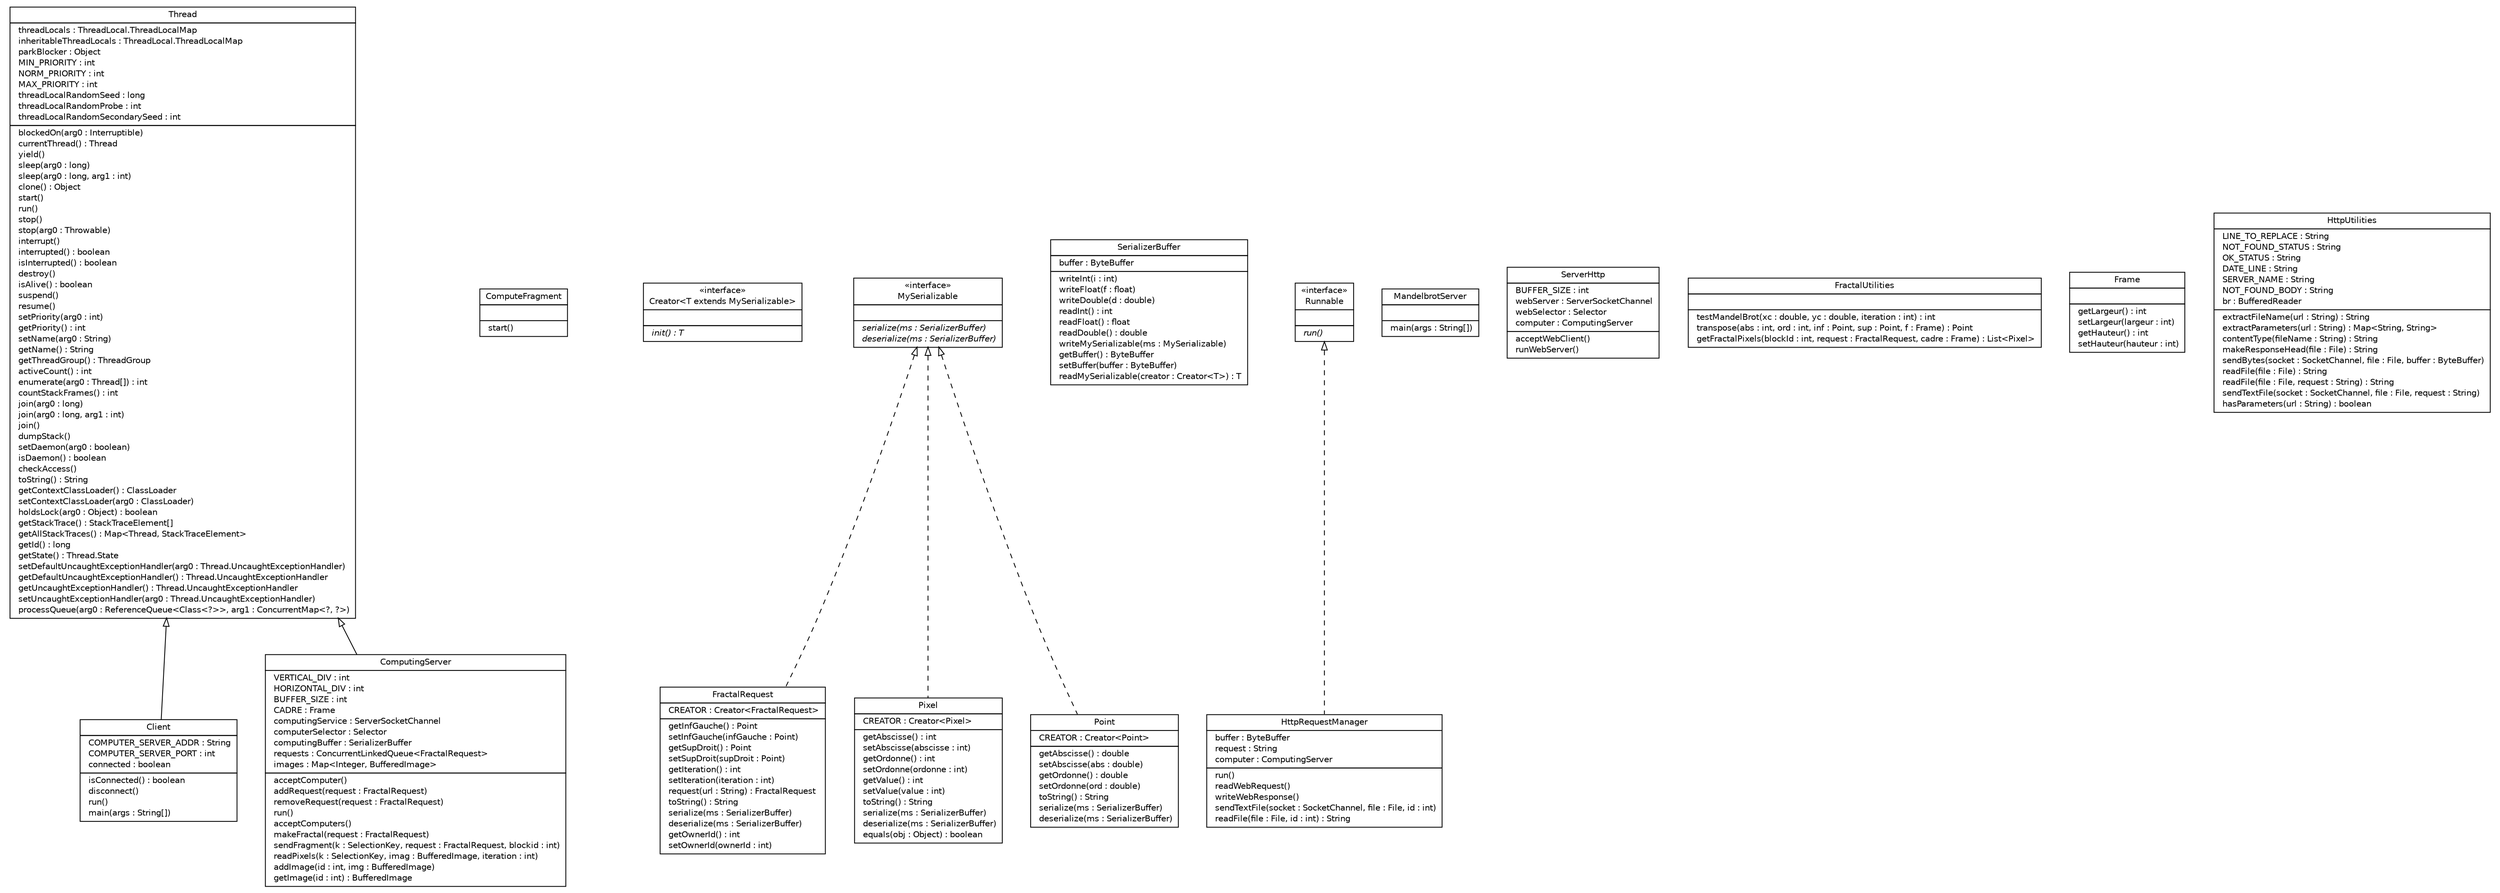 #!/usr/local/bin/dot
#
# Class diagram 
# Generated by UMLGraph version R5_6 (http://www.umlgraph.org/)
#

digraph G {
	edge [fontname="Helvetica",fontsize=10,labelfontname="Helvetica",labelfontsize=10];
	node [fontname="Helvetica",fontsize=10,shape=plaintext];
	nodesep=0.25;
	ranksep=0.5;
	// clients.Client
	c0 [label=<<table title="clients.Client" border="0" cellborder="1" cellspacing="0" cellpadding="2" port="p">
		<tr><td><table border="0" cellspacing="0" cellpadding="1">
<tr><td align="center" balign="center"> Client </td></tr>
		</table></td></tr>
		<tr><td><table border="0" cellspacing="0" cellpadding="1">
<tr><td align="left" balign="left">  COMPUTER_SERVER_ADDR : String </td></tr>
<tr><td align="left" balign="left">  COMPUTER_SERVER_PORT : int </td></tr>
<tr><td align="left" balign="left">  connected : boolean </td></tr>
		</table></td></tr>
		<tr><td><table border="0" cellspacing="0" cellpadding="1">
<tr><td align="left" balign="left">  isConnected() : boolean </td></tr>
<tr><td align="left" balign="left">  disconnect() </td></tr>
<tr><td align="left" balign="left">  run() </td></tr>
<tr><td align="left" balign="left">  main(args : String[]) </td></tr>
		</table></td></tr>
		</table>>, URL="null", fontname="Helvetica", fontcolor="black", fontsize=10.0];
	// clients.ComputeFragment
	c1 [label=<<table title="clients.ComputeFragment" border="0" cellborder="1" cellspacing="0" cellpadding="2" port="p">
		<tr><td><table border="0" cellspacing="0" cellpadding="1">
<tr><td align="center" balign="center"> ComputeFragment </td></tr>
		</table></td></tr>
		<tr><td><table border="0" cellspacing="0" cellpadding="1">
<tr><td align="left" balign="left">  </td></tr>
		</table></td></tr>
		<tr><td><table border="0" cellspacing="0" cellpadding="1">
<tr><td align="left" balign="left">  start() </td></tr>
		</table></td></tr>
		</table>>, URL="null", fontname="Helvetica", fontcolor="black", fontsize=10.0];
	// serialization.Creator<T extends serialization.MySerializable>
	c2 [label=<<table title="serialization.Creator" border="0" cellborder="1" cellspacing="0" cellpadding="2" port="p">
		<tr><td><table border="0" cellspacing="0" cellpadding="1">
<tr><td align="center" balign="center"> &#171;interface&#187; </td></tr>
<tr><td align="center" balign="center"> Creator&lt;T extends MySerializable&gt; </td></tr>
		</table></td></tr>
		<tr><td><table border="0" cellspacing="0" cellpadding="1">
<tr><td align="left" balign="left">  </td></tr>
		</table></td></tr>
		<tr><td><table border="0" cellspacing="0" cellpadding="1">
<tr><td align="left" balign="left"><font face="Helvetica-Oblique" point-size="10.0">  init() : T </font></td></tr>
		</table></td></tr>
		</table>>, URL="null", fontname="Helvetica", fontcolor="black", fontsize=10.0];
	// serialization.MySerializable
	c3 [label=<<table title="serialization.MySerializable" border="0" cellborder="1" cellspacing="0" cellpadding="2" port="p">
		<tr><td><table border="0" cellspacing="0" cellpadding="1">
<tr><td align="center" balign="center"> &#171;interface&#187; </td></tr>
<tr><td align="center" balign="center"> MySerializable </td></tr>
		</table></td></tr>
		<tr><td><table border="0" cellspacing="0" cellpadding="1">
<tr><td align="left" balign="left">  </td></tr>
		</table></td></tr>
		<tr><td><table border="0" cellspacing="0" cellpadding="1">
<tr><td align="left" balign="left"><font face="Helvetica-Oblique" point-size="10.0">  serialize(ms : SerializerBuffer) </font></td></tr>
<tr><td align="left" balign="left"><font face="Helvetica-Oblique" point-size="10.0">  deserialize(ms : SerializerBuffer) </font></td></tr>
		</table></td></tr>
		</table>>, URL="null", fontname="Helvetica", fontcolor="black", fontsize=10.0];
	// serialization.SerializerBuffer
	c4 [label=<<table title="serialization.SerializerBuffer" border="0" cellborder="1" cellspacing="0" cellpadding="2" port="p">
		<tr><td><table border="0" cellspacing="0" cellpadding="1">
<tr><td align="center" balign="center"> SerializerBuffer </td></tr>
		</table></td></tr>
		<tr><td><table border="0" cellspacing="0" cellpadding="1">
<tr><td align="left" balign="left">  buffer : ByteBuffer </td></tr>
		</table></td></tr>
		<tr><td><table border="0" cellspacing="0" cellpadding="1">
<tr><td align="left" balign="left">  writeInt(i : int) </td></tr>
<tr><td align="left" balign="left">  writeFloat(f : float) </td></tr>
<tr><td align="left" balign="left">  writeDouble(d : double) </td></tr>
<tr><td align="left" balign="left">  readInt() : int </td></tr>
<tr><td align="left" balign="left">  readFloat() : float </td></tr>
<tr><td align="left" balign="left">  readDouble() : double </td></tr>
<tr><td align="left" balign="left">  writeMySerializable(ms : MySerializable) </td></tr>
<tr><td align="left" balign="left">  getBuffer() : ByteBuffer </td></tr>
<tr><td align="left" balign="left">  setBuffer(buffer : ByteBuffer) </td></tr>
<tr><td align="left" balign="left">  readMySerializable(creator : Creator&lt;T&gt;) : T </td></tr>
		</table></td></tr>
		</table>>, URL="null", fontname="Helvetica", fontcolor="black", fontsize=10.0];
	// serveurs.ComputingServer
	c5 [label=<<table title="serveurs.ComputingServer" border="0" cellborder="1" cellspacing="0" cellpadding="2" port="p">
		<tr><td><table border="0" cellspacing="0" cellpadding="1">
<tr><td align="center" balign="center"> ComputingServer </td></tr>
		</table></td></tr>
		<tr><td><table border="0" cellspacing="0" cellpadding="1">
<tr><td align="left" balign="left">  VERTICAL_DIV : int </td></tr>
<tr><td align="left" balign="left">  HORIZONTAL_DIV : int </td></tr>
<tr><td align="left" balign="left">  BUFFER_SIZE : int </td></tr>
<tr><td align="left" balign="left">  CADRE : Frame </td></tr>
<tr><td align="left" balign="left">  computingService : ServerSocketChannel </td></tr>
<tr><td align="left" balign="left">  computerSelector : Selector </td></tr>
<tr><td align="left" balign="left">  computingBuffer : SerializerBuffer </td></tr>
<tr><td align="left" balign="left">  requests : ConcurrentLinkedQueue&lt;FractalRequest&gt; </td></tr>
<tr><td align="left" balign="left">  images : Map&lt;Integer, BufferedImage&gt; </td></tr>
		</table></td></tr>
		<tr><td><table border="0" cellspacing="0" cellpadding="1">
<tr><td align="left" balign="left">  acceptComputer() </td></tr>
<tr><td align="left" balign="left">  addRequest(request : FractalRequest) </td></tr>
<tr><td align="left" balign="left">  removeRequest(request : FractalRequest) </td></tr>
<tr><td align="left" balign="left">  run() </td></tr>
<tr><td align="left" balign="left">  acceptComputers() </td></tr>
<tr><td align="left" balign="left">  makeFractal(request : FractalRequest) </td></tr>
<tr><td align="left" balign="left">  sendFragment(k : SelectionKey, request : FractalRequest, blockid : int) </td></tr>
<tr><td align="left" balign="left">  readPixels(k : SelectionKey, imag : BufferedImage, iteration : int) </td></tr>
<tr><td align="left" balign="left">  addImage(id : int, img : BufferedImage) </td></tr>
<tr><td align="left" balign="left">  getImage(id : int) : BufferedImage </td></tr>
		</table></td></tr>
		</table>>, URL="null", fontname="Helvetica", fontcolor="black", fontsize=10.0];
	// serveurs.HttpRequestManager
	c6 [label=<<table title="serveurs.HttpRequestManager" border="0" cellborder="1" cellspacing="0" cellpadding="2" port="p">
		<tr><td><table border="0" cellspacing="0" cellpadding="1">
<tr><td align="center" balign="center"> HttpRequestManager </td></tr>
		</table></td></tr>
		<tr><td><table border="0" cellspacing="0" cellpadding="1">
<tr><td align="left" balign="left">  buffer : ByteBuffer </td></tr>
<tr><td align="left" balign="left">  request : String </td></tr>
<tr><td align="left" balign="left">  computer : ComputingServer </td></tr>
		</table></td></tr>
		<tr><td><table border="0" cellspacing="0" cellpadding="1">
<tr><td align="left" balign="left">  run() </td></tr>
<tr><td align="left" balign="left">  readWebRequest() </td></tr>
<tr><td align="left" balign="left">  writeWebResponse() </td></tr>
<tr><td align="left" balign="left">  sendTextFile(socket : SocketChannel, file : File, id : int) </td></tr>
<tr><td align="left" balign="left">  readFile(file : File, id : int) : String </td></tr>
		</table></td></tr>
		</table>>, URL="null", fontname="Helvetica", fontcolor="black", fontsize=10.0];
	// serveurs.MandelbrotServer
	c7 [label=<<table title="serveurs.MandelbrotServer" border="0" cellborder="1" cellspacing="0" cellpadding="2" port="p">
		<tr><td><table border="0" cellspacing="0" cellpadding="1">
<tr><td align="center" balign="center"> MandelbrotServer </td></tr>
		</table></td></tr>
		<tr><td><table border="0" cellspacing="0" cellpadding="1">
<tr><td align="left" balign="left">  </td></tr>
		</table></td></tr>
		<tr><td><table border="0" cellspacing="0" cellpadding="1">
<tr><td align="left" balign="left">  main(args : String[]) </td></tr>
		</table></td></tr>
		</table>>, URL="null", fontname="Helvetica", fontcolor="black", fontsize=10.0];
	// serveurs.ServerHttp
	c8 [label=<<table title="serveurs.ServerHttp" border="0" cellborder="1" cellspacing="0" cellpadding="2" port="p">
		<tr><td><table border="0" cellspacing="0" cellpadding="1">
<tr><td align="center" balign="center"> ServerHttp </td></tr>
		</table></td></tr>
		<tr><td><table border="0" cellspacing="0" cellpadding="1">
<tr><td align="left" balign="left">  BUFFER_SIZE : int </td></tr>
<tr><td align="left" balign="left">  webServer : ServerSocketChannel </td></tr>
<tr><td align="left" balign="left">  webSelector : Selector </td></tr>
<tr><td align="left" balign="left">  computer : ComputingServer </td></tr>
		</table></td></tr>
		<tr><td><table border="0" cellspacing="0" cellpadding="1">
<tr><td align="left" balign="left">  acceptWebClient() </td></tr>
<tr><td align="left" balign="left">  runWebServer() </td></tr>
		</table></td></tr>
		</table>>, URL="null", fontname="Helvetica", fontcolor="black", fontsize=10.0];
	// utilities.FractalRequest
	c9 [label=<<table title="utilities.FractalRequest" border="0" cellborder="1" cellspacing="0" cellpadding="2" port="p">
		<tr><td><table border="0" cellspacing="0" cellpadding="1">
<tr><td align="center" balign="center"> FractalRequest </td></tr>
		</table></td></tr>
		<tr><td><table border="0" cellspacing="0" cellpadding="1">
<tr><td align="left" balign="left">  CREATOR : Creator&lt;FractalRequest&gt; </td></tr>
		</table></td></tr>
		<tr><td><table border="0" cellspacing="0" cellpadding="1">
<tr><td align="left" balign="left">  getInfGauche() : Point </td></tr>
<tr><td align="left" balign="left">  setInfGauche(infGauche : Point) </td></tr>
<tr><td align="left" balign="left">  getSupDroit() : Point </td></tr>
<tr><td align="left" balign="left">  setSupDroit(supDroit : Point) </td></tr>
<tr><td align="left" balign="left">  getIteration() : int </td></tr>
<tr><td align="left" balign="left">  setIteration(iteration : int) </td></tr>
<tr><td align="left" balign="left">  request(url : String) : FractalRequest </td></tr>
<tr><td align="left" balign="left">  toString() : String </td></tr>
<tr><td align="left" balign="left">  serialize(ms : SerializerBuffer) </td></tr>
<tr><td align="left" balign="left">  deserialize(ms : SerializerBuffer) </td></tr>
<tr><td align="left" balign="left">  getOwnerId() : int </td></tr>
<tr><td align="left" balign="left">  setOwnerId(ownerId : int) </td></tr>
		</table></td></tr>
		</table>>, URL="null", fontname="Helvetica", fontcolor="black", fontsize=10.0];
	// utilities.FractalUtilities
	c10 [label=<<table title="utilities.FractalUtilities" border="0" cellborder="1" cellspacing="0" cellpadding="2" port="p">
		<tr><td><table border="0" cellspacing="0" cellpadding="1">
<tr><td align="center" balign="center"> FractalUtilities </td></tr>
		</table></td></tr>
		<tr><td><table border="0" cellspacing="0" cellpadding="1">
<tr><td align="left" balign="left">  </td></tr>
		</table></td></tr>
		<tr><td><table border="0" cellspacing="0" cellpadding="1">
<tr><td align="left" balign="left">  testMandelBrot(xc : double, yc : double, iteration : int) : int </td></tr>
<tr><td align="left" balign="left">  transpose(abs : int, ord : int, inf : Point, sup : Point, f : Frame) : Point </td></tr>
<tr><td align="left" balign="left">  getFractalPixels(blockId : int, request : FractalRequest, cadre : Frame) : List&lt;Pixel&gt; </td></tr>
		</table></td></tr>
		</table>>, URL="null", fontname="Helvetica", fontcolor="black", fontsize=10.0];
	// utilities.Frame
	c11 [label=<<table title="utilities.Frame" border="0" cellborder="1" cellspacing="0" cellpadding="2" port="p">
		<tr><td><table border="0" cellspacing="0" cellpadding="1">
<tr><td align="center" balign="center"> Frame </td></tr>
		</table></td></tr>
		<tr><td><table border="0" cellspacing="0" cellpadding="1">
<tr><td align="left" balign="left">  </td></tr>
		</table></td></tr>
		<tr><td><table border="0" cellspacing="0" cellpadding="1">
<tr><td align="left" balign="left">  getLargeur() : int </td></tr>
<tr><td align="left" balign="left">  setLargeur(largeur : int) </td></tr>
<tr><td align="left" balign="left">  getHauteur() : int </td></tr>
<tr><td align="left" balign="left">  setHauteur(hauteur : int) </td></tr>
		</table></td></tr>
		</table>>, URL="null", fontname="Helvetica", fontcolor="black", fontsize=10.0];
	// utilities.HttpUtilities
	c12 [label=<<table title="utilities.HttpUtilities" border="0" cellborder="1" cellspacing="0" cellpadding="2" port="p">
		<tr><td><table border="0" cellspacing="0" cellpadding="1">
<tr><td align="center" balign="center"> HttpUtilities </td></tr>
		</table></td></tr>
		<tr><td><table border="0" cellspacing="0" cellpadding="1">
<tr><td align="left" balign="left">  LINE_TO_REPLACE : String </td></tr>
<tr><td align="left" balign="left">  NOT_FOUND_STATUS : String </td></tr>
<tr><td align="left" balign="left">  OK_STATUS : String </td></tr>
<tr><td align="left" balign="left">  DATE_LINE : String </td></tr>
<tr><td align="left" balign="left">  SERVER_NAME : String </td></tr>
<tr><td align="left" balign="left">  NOT_FOUND_BODY : String </td></tr>
<tr><td align="left" balign="left">  br : BufferedReader </td></tr>
		</table></td></tr>
		<tr><td><table border="0" cellspacing="0" cellpadding="1">
<tr><td align="left" balign="left">  extractFileName(url : String) : String </td></tr>
<tr><td align="left" balign="left">  extractParameters(url : String) : Map&lt;String, String&gt; </td></tr>
<tr><td align="left" balign="left">  contentType(fileName : String) : String </td></tr>
<tr><td align="left" balign="left">  makeResponseHead(file : File) : String </td></tr>
<tr><td align="left" balign="left">  sendBytes(socket : SocketChannel, file : File, buffer : ByteBuffer) </td></tr>
<tr><td align="left" balign="left">  readFile(file : File) : String </td></tr>
<tr><td align="left" balign="left">  readFile(file : File, request : String) : String </td></tr>
<tr><td align="left" balign="left">  sendTextFile(socket : SocketChannel, file : File, request : String) </td></tr>
<tr><td align="left" balign="left">  hasParameters(url : String) : boolean </td></tr>
		</table></td></tr>
		</table>>, URL="null", fontname="Helvetica", fontcolor="black", fontsize=10.0];
	// utilities.Pixel
	c13 [label=<<table title="utilities.Pixel" border="0" cellborder="1" cellspacing="0" cellpadding="2" port="p">
		<tr><td><table border="0" cellspacing="0" cellpadding="1">
<tr><td align="center" balign="center"> Pixel </td></tr>
		</table></td></tr>
		<tr><td><table border="0" cellspacing="0" cellpadding="1">
<tr><td align="left" balign="left">  CREATOR : Creator&lt;Pixel&gt; </td></tr>
		</table></td></tr>
		<tr><td><table border="0" cellspacing="0" cellpadding="1">
<tr><td align="left" balign="left">  getAbscisse() : int </td></tr>
<tr><td align="left" balign="left">  setAbscisse(abscisse : int) </td></tr>
<tr><td align="left" balign="left">  getOrdonne() : int </td></tr>
<tr><td align="left" balign="left">  setOrdonne(ordonne : int) </td></tr>
<tr><td align="left" balign="left">  getValue() : int </td></tr>
<tr><td align="left" balign="left">  setValue(value : int) </td></tr>
<tr><td align="left" balign="left">  toString() : String </td></tr>
<tr><td align="left" balign="left">  serialize(ms : SerializerBuffer) </td></tr>
<tr><td align="left" balign="left">  deserialize(ms : SerializerBuffer) </td></tr>
<tr><td align="left" balign="left">  equals(obj : Object) : boolean </td></tr>
		</table></td></tr>
		</table>>, URL="null", fontname="Helvetica", fontcolor="black", fontsize=10.0];
	// utilities.Point
	c14 [label=<<table title="utilities.Point" border="0" cellborder="1" cellspacing="0" cellpadding="2" port="p">
		<tr><td><table border="0" cellspacing="0" cellpadding="1">
<tr><td align="center" balign="center"> Point </td></tr>
		</table></td></tr>
		<tr><td><table border="0" cellspacing="0" cellpadding="1">
<tr><td align="left" balign="left">  CREATOR : Creator&lt;Point&gt; </td></tr>
		</table></td></tr>
		<tr><td><table border="0" cellspacing="0" cellpadding="1">
<tr><td align="left" balign="left">  getAbscisse() : double </td></tr>
<tr><td align="left" balign="left">  setAbscisse(abs : double) </td></tr>
<tr><td align="left" balign="left">  getOrdonne() : double </td></tr>
<tr><td align="left" balign="left">  setOrdonne(ord : double) </td></tr>
<tr><td align="left" balign="left">  toString() : String </td></tr>
<tr><td align="left" balign="left">  serialize(ms : SerializerBuffer) </td></tr>
<tr><td align="left" balign="left">  deserialize(ms : SerializerBuffer) </td></tr>
		</table></td></tr>
		</table>>, URL="null", fontname="Helvetica", fontcolor="black", fontsize=10.0];
	//clients.Client extends java.lang.Thread
	c15:p -> c0:p [dir=back,arrowtail=empty];
	//serveurs.ComputingServer extends java.lang.Thread
	c15:p -> c5:p [dir=back,arrowtail=empty];
	//serveurs.HttpRequestManager implements java.lang.Runnable
	c16:p -> c6:p [dir=back,arrowtail=empty,style=dashed];
	//utilities.FractalRequest implements serialization.MySerializable
	c3:p -> c9:p [dir=back,arrowtail=empty,style=dashed];
	//utilities.Pixel implements serialization.MySerializable
	c3:p -> c13:p [dir=back,arrowtail=empty,style=dashed];
	//utilities.Point implements serialization.MySerializable
	c3:p -> c14:p [dir=back,arrowtail=empty,style=dashed];
	// java.lang.Runnable
	c16 [label=<<table title="java.lang.Runnable" border="0" cellborder="1" cellspacing="0" cellpadding="2" port="p" href="http://java.sun.com/j2se/1.4.2/docs/api/java/lang/Runnable.html">
		<tr><td><table border="0" cellspacing="0" cellpadding="1">
<tr><td align="center" balign="center"> &#171;interface&#187; </td></tr>
<tr><td align="center" balign="center"> Runnable </td></tr>
		</table></td></tr>
		<tr><td><table border="0" cellspacing="0" cellpadding="1">
<tr><td align="left" balign="left">  </td></tr>
		</table></td></tr>
		<tr><td><table border="0" cellspacing="0" cellpadding="1">
<tr><td align="left" balign="left"><font face="Helvetica-Oblique" point-size="10.0">  run() </font></td></tr>
		</table></td></tr>
		</table>>, URL="http://java.sun.com/j2se/1.4.2/docs/api/java/lang/Runnable.html", fontname="Helvetica", fontcolor="black", fontsize=10.0];
	// java.lang.Thread
	c15 [label=<<table title="java.lang.Thread" border="0" cellborder="1" cellspacing="0" cellpadding="2" port="p" href="http://java.sun.com/j2se/1.4.2/docs/api/java/lang/Thread.html">
		<tr><td><table border="0" cellspacing="0" cellpadding="1">
<tr><td align="center" balign="center"> Thread </td></tr>
		</table></td></tr>
		<tr><td><table border="0" cellspacing="0" cellpadding="1">
<tr><td align="left" balign="left">  threadLocals : ThreadLocal.ThreadLocalMap </td></tr>
<tr><td align="left" balign="left">  inheritableThreadLocals : ThreadLocal.ThreadLocalMap </td></tr>
<tr><td align="left" balign="left">  parkBlocker : Object </td></tr>
<tr><td align="left" balign="left">  MIN_PRIORITY : int </td></tr>
<tr><td align="left" balign="left">  NORM_PRIORITY : int </td></tr>
<tr><td align="left" balign="left">  MAX_PRIORITY : int </td></tr>
<tr><td align="left" balign="left">  threadLocalRandomSeed : long </td></tr>
<tr><td align="left" balign="left">  threadLocalRandomProbe : int </td></tr>
<tr><td align="left" balign="left">  threadLocalRandomSecondarySeed : int </td></tr>
		</table></td></tr>
		<tr><td><table border="0" cellspacing="0" cellpadding="1">
<tr><td align="left" balign="left">  blockedOn(arg0 : Interruptible) </td></tr>
<tr><td align="left" balign="left">  currentThread() : Thread </td></tr>
<tr><td align="left" balign="left">  yield() </td></tr>
<tr><td align="left" balign="left">  sleep(arg0 : long) </td></tr>
<tr><td align="left" balign="left">  sleep(arg0 : long, arg1 : int) </td></tr>
<tr><td align="left" balign="left">  clone() : Object </td></tr>
<tr><td align="left" balign="left">  start() </td></tr>
<tr><td align="left" balign="left">  run() </td></tr>
<tr><td align="left" balign="left">  stop() </td></tr>
<tr><td align="left" balign="left">  stop(arg0 : Throwable) </td></tr>
<tr><td align="left" balign="left">  interrupt() </td></tr>
<tr><td align="left" balign="left">  interrupted() : boolean </td></tr>
<tr><td align="left" balign="left">  isInterrupted() : boolean </td></tr>
<tr><td align="left" balign="left">  destroy() </td></tr>
<tr><td align="left" balign="left">  isAlive() : boolean </td></tr>
<tr><td align="left" balign="left">  suspend() </td></tr>
<tr><td align="left" balign="left">  resume() </td></tr>
<tr><td align="left" balign="left">  setPriority(arg0 : int) </td></tr>
<tr><td align="left" balign="left">  getPriority() : int </td></tr>
<tr><td align="left" balign="left">  setName(arg0 : String) </td></tr>
<tr><td align="left" balign="left">  getName() : String </td></tr>
<tr><td align="left" balign="left">  getThreadGroup() : ThreadGroup </td></tr>
<tr><td align="left" balign="left">  activeCount() : int </td></tr>
<tr><td align="left" balign="left">  enumerate(arg0 : Thread[]) : int </td></tr>
<tr><td align="left" balign="left">  countStackFrames() : int </td></tr>
<tr><td align="left" balign="left">  join(arg0 : long) </td></tr>
<tr><td align="left" balign="left">  join(arg0 : long, arg1 : int) </td></tr>
<tr><td align="left" balign="left">  join() </td></tr>
<tr><td align="left" balign="left">  dumpStack() </td></tr>
<tr><td align="left" balign="left">  setDaemon(arg0 : boolean) </td></tr>
<tr><td align="left" balign="left">  isDaemon() : boolean </td></tr>
<tr><td align="left" balign="left">  checkAccess() </td></tr>
<tr><td align="left" balign="left">  toString() : String </td></tr>
<tr><td align="left" balign="left">  getContextClassLoader() : ClassLoader </td></tr>
<tr><td align="left" balign="left">  setContextClassLoader(arg0 : ClassLoader) </td></tr>
<tr><td align="left" balign="left">  holdsLock(arg0 : Object) : boolean </td></tr>
<tr><td align="left" balign="left">  getStackTrace() : StackTraceElement[] </td></tr>
<tr><td align="left" balign="left">  getAllStackTraces() : Map&lt;Thread, StackTraceElement&gt; </td></tr>
<tr><td align="left" balign="left">  getId() : long </td></tr>
<tr><td align="left" balign="left">  getState() : Thread.State </td></tr>
<tr><td align="left" balign="left">  setDefaultUncaughtExceptionHandler(arg0 : Thread.UncaughtExceptionHandler) </td></tr>
<tr><td align="left" balign="left">  getDefaultUncaughtExceptionHandler() : Thread.UncaughtExceptionHandler </td></tr>
<tr><td align="left" balign="left">  getUncaughtExceptionHandler() : Thread.UncaughtExceptionHandler </td></tr>
<tr><td align="left" balign="left">  setUncaughtExceptionHandler(arg0 : Thread.UncaughtExceptionHandler) </td></tr>
<tr><td align="left" balign="left">  processQueue(arg0 : ReferenceQueue&lt;Class&lt;?&gt;&gt;, arg1 : ConcurrentMap&lt;?, ?&gt;) </td></tr>
		</table></td></tr>
		</table>>, URL="http://java.sun.com/j2se/1.4.2/docs/api/java/lang/Thread.html", fontname="Helvetica", fontcolor="black", fontsize=10.0];
}

